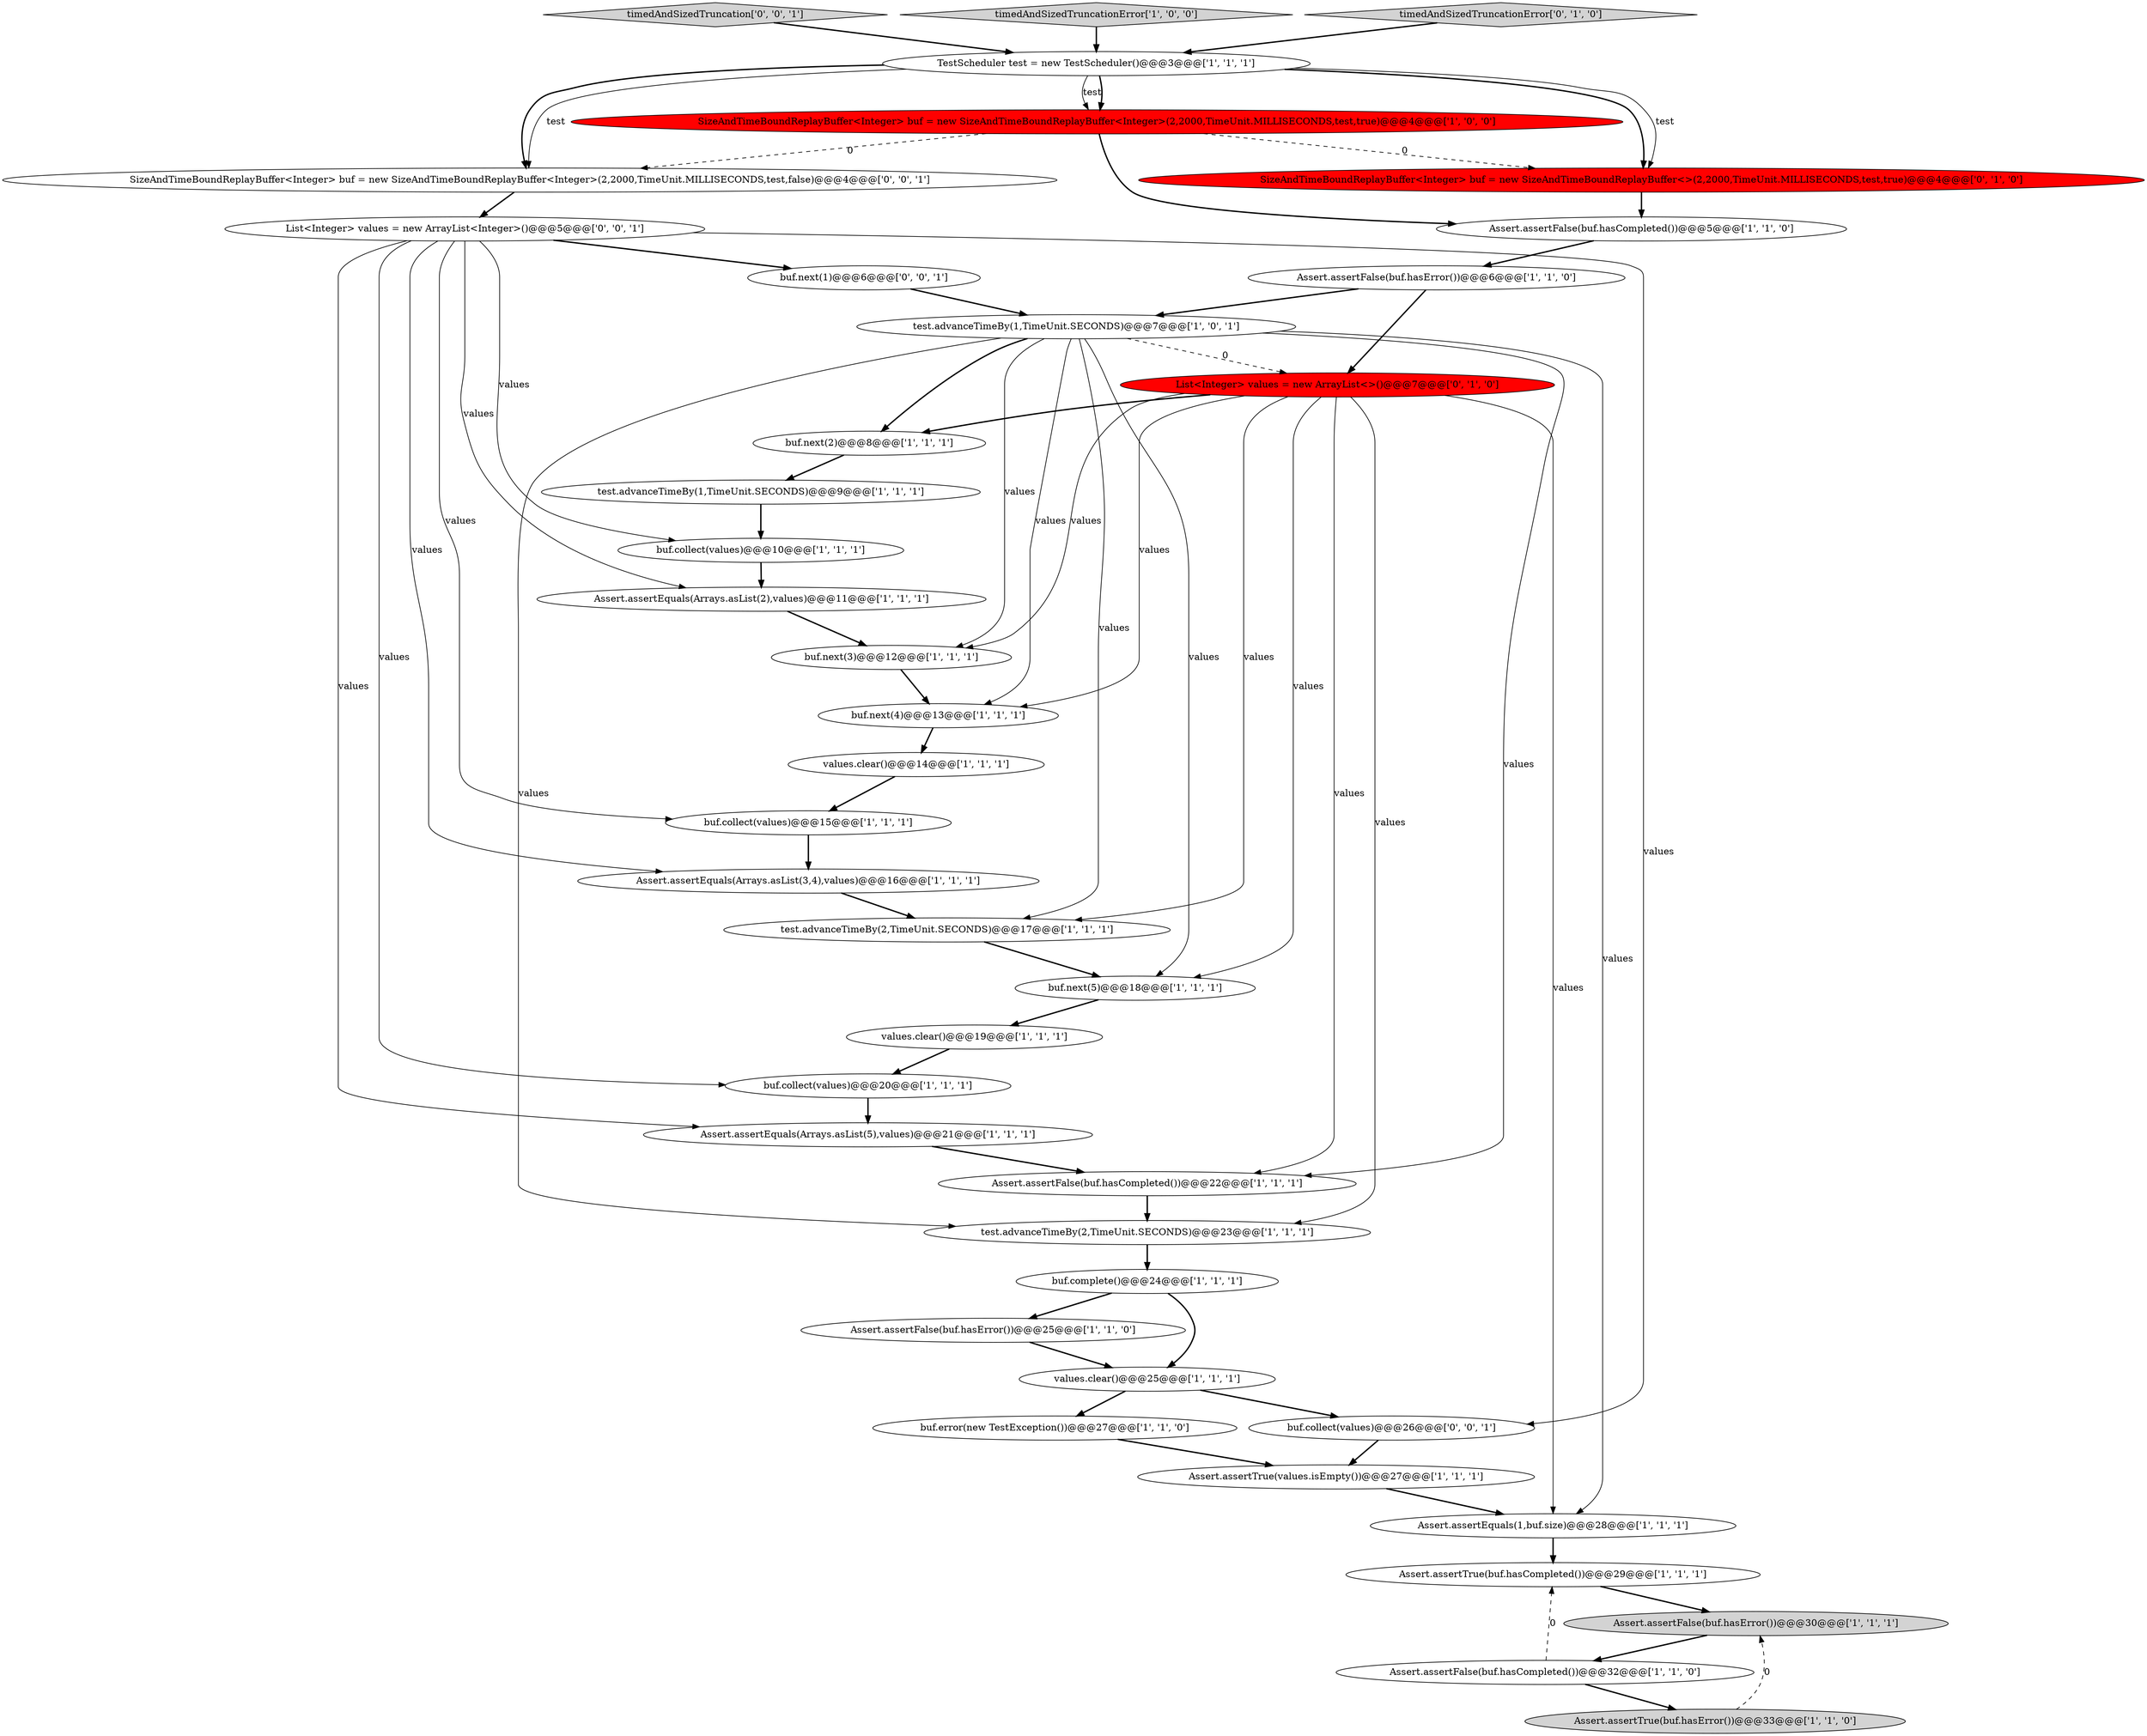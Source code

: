 digraph {
39 [style = filled, label = "SizeAndTimeBoundReplayBuffer<Integer> buf = new SizeAndTimeBoundReplayBuffer<Integer>(2,2000,TimeUnit.MILLISECONDS,test,false)@@@4@@@['0', '0', '1']", fillcolor = white, shape = ellipse image = "AAA0AAABBB3BBB"];
31 [style = filled, label = "Assert.assertFalse(buf.hasError())@@@30@@@['1', '1', '1']", fillcolor = lightgray, shape = ellipse image = "AAA0AAABBB1BBB"];
9 [style = filled, label = "values.clear()@@@25@@@['1', '1', '1']", fillcolor = white, shape = ellipse image = "AAA0AAABBB1BBB"];
30 [style = filled, label = "Assert.assertFalse(buf.hasError())@@@25@@@['1', '1', '0']", fillcolor = white, shape = ellipse image = "AAA0AAABBB1BBB"];
36 [style = filled, label = "timedAndSizedTruncation['0', '0', '1']", fillcolor = lightgray, shape = diamond image = "AAA0AAABBB3BBB"];
4 [style = filled, label = "buf.error(new TestException())@@@27@@@['1', '1', '0']", fillcolor = white, shape = ellipse image = "AAA0AAABBB1BBB"];
24 [style = filled, label = "TestScheduler test = new TestScheduler()@@@3@@@['1', '1', '1']", fillcolor = white, shape = ellipse image = "AAA0AAABBB1BBB"];
26 [style = filled, label = "SizeAndTimeBoundReplayBuffer<Integer> buf = new SizeAndTimeBoundReplayBuffer<Integer>(2,2000,TimeUnit.MILLISECONDS,test,true)@@@4@@@['1', '0', '0']", fillcolor = red, shape = ellipse image = "AAA1AAABBB1BBB"];
29 [style = filled, label = "values.clear()@@@19@@@['1', '1', '1']", fillcolor = white, shape = ellipse image = "AAA0AAABBB1BBB"];
1 [style = filled, label = "test.advanceTimeBy(2,TimeUnit.SECONDS)@@@23@@@['1', '1', '1']", fillcolor = white, shape = ellipse image = "AAA0AAABBB1BBB"];
11 [style = filled, label = "Assert.assertEquals(Arrays.asList(3,4),values)@@@16@@@['1', '1', '1']", fillcolor = white, shape = ellipse image = "AAA0AAABBB1BBB"];
3 [style = filled, label = "Assert.assertFalse(buf.hasCompleted())@@@32@@@['1', '1', '0']", fillcolor = white, shape = ellipse image = "AAA0AAABBB1BBB"];
5 [style = filled, label = "test.advanceTimeBy(1,TimeUnit.SECONDS)@@@9@@@['1', '1', '1']", fillcolor = white, shape = ellipse image = "AAA0AAABBB1BBB"];
20 [style = filled, label = "Assert.assertFalse(buf.hasError())@@@6@@@['1', '1', '0']", fillcolor = white, shape = ellipse image = "AAA0AAABBB1BBB"];
25 [style = filled, label = "buf.collect(values)@@@15@@@['1', '1', '1']", fillcolor = white, shape = ellipse image = "AAA0AAABBB1BBB"];
21 [style = filled, label = "buf.collect(values)@@@10@@@['1', '1', '1']", fillcolor = white, shape = ellipse image = "AAA0AAABBB1BBB"];
28 [style = filled, label = "buf.collect(values)@@@20@@@['1', '1', '1']", fillcolor = white, shape = ellipse image = "AAA0AAABBB1BBB"];
13 [style = filled, label = "test.advanceTimeBy(2,TimeUnit.SECONDS)@@@17@@@['1', '1', '1']", fillcolor = white, shape = ellipse image = "AAA0AAABBB1BBB"];
10 [style = filled, label = "Assert.assertTrue(buf.hasCompleted())@@@29@@@['1', '1', '1']", fillcolor = white, shape = ellipse image = "AAA0AAABBB1BBB"];
37 [style = filled, label = "buf.collect(values)@@@26@@@['0', '0', '1']", fillcolor = white, shape = ellipse image = "AAA0AAABBB3BBB"];
15 [style = filled, label = "Assert.assertFalse(buf.hasCompleted())@@@22@@@['1', '1', '1']", fillcolor = white, shape = ellipse image = "AAA0AAABBB1BBB"];
19 [style = filled, label = "Assert.assertEquals(1,buf.size)@@@28@@@['1', '1', '1']", fillcolor = white, shape = ellipse image = "AAA0AAABBB1BBB"];
17 [style = filled, label = "Assert.assertTrue(buf.hasError())@@@33@@@['1', '1', '0']", fillcolor = lightgray, shape = ellipse image = "AAA0AAABBB1BBB"];
33 [style = filled, label = "SizeAndTimeBoundReplayBuffer<Integer> buf = new SizeAndTimeBoundReplayBuffer<>(2,2000,TimeUnit.MILLISECONDS,test,true)@@@4@@@['0', '1', '0']", fillcolor = red, shape = ellipse image = "AAA1AAABBB2BBB"];
7 [style = filled, label = "buf.next(5)@@@18@@@['1', '1', '1']", fillcolor = white, shape = ellipse image = "AAA0AAABBB1BBB"];
12 [style = filled, label = "Assert.assertFalse(buf.hasCompleted())@@@5@@@['1', '1', '0']", fillcolor = white, shape = ellipse image = "AAA0AAABBB1BBB"];
18 [style = filled, label = "timedAndSizedTruncationError['1', '0', '0']", fillcolor = lightgray, shape = diamond image = "AAA0AAABBB1BBB"];
2 [style = filled, label = "buf.next(2)@@@8@@@['1', '1', '1']", fillcolor = white, shape = ellipse image = "AAA0AAABBB1BBB"];
23 [style = filled, label = "buf.complete()@@@24@@@['1', '1', '1']", fillcolor = white, shape = ellipse image = "AAA0AAABBB1BBB"];
32 [style = filled, label = "List<Integer> values = new ArrayList<>()@@@7@@@['0', '1', '0']", fillcolor = red, shape = ellipse image = "AAA1AAABBB2BBB"];
6 [style = filled, label = "Assert.assertEquals(Arrays.asList(2),values)@@@11@@@['1', '1', '1']", fillcolor = white, shape = ellipse image = "AAA0AAABBB1BBB"];
35 [style = filled, label = "List<Integer> values = new ArrayList<Integer>()@@@5@@@['0', '0', '1']", fillcolor = white, shape = ellipse image = "AAA0AAABBB3BBB"];
22 [style = filled, label = "buf.next(4)@@@13@@@['1', '1', '1']", fillcolor = white, shape = ellipse image = "AAA0AAABBB1BBB"];
27 [style = filled, label = "test.advanceTimeBy(1,TimeUnit.SECONDS)@@@7@@@['1', '0', '1']", fillcolor = white, shape = ellipse image = "AAA0AAABBB1BBB"];
0 [style = filled, label = "Assert.assertTrue(values.isEmpty())@@@27@@@['1', '1', '1']", fillcolor = white, shape = ellipse image = "AAA0AAABBB1BBB"];
8 [style = filled, label = "Assert.assertEquals(Arrays.asList(5),values)@@@21@@@['1', '1', '1']", fillcolor = white, shape = ellipse image = "AAA0AAABBB1BBB"];
38 [style = filled, label = "buf.next(1)@@@6@@@['0', '0', '1']", fillcolor = white, shape = ellipse image = "AAA0AAABBB3BBB"];
16 [style = filled, label = "buf.next(3)@@@12@@@['1', '1', '1']", fillcolor = white, shape = ellipse image = "AAA0AAABBB1BBB"];
34 [style = filled, label = "timedAndSizedTruncationError['0', '1', '0']", fillcolor = lightgray, shape = diamond image = "AAA0AAABBB2BBB"];
14 [style = filled, label = "values.clear()@@@14@@@['1', '1', '1']", fillcolor = white, shape = ellipse image = "AAA0AAABBB1BBB"];
35->11 [style = solid, label="values"];
37->0 [style = bold, label=""];
18->24 [style = bold, label=""];
14->25 [style = bold, label=""];
8->15 [style = bold, label=""];
23->30 [style = bold, label=""];
10->31 [style = bold, label=""];
21->6 [style = bold, label=""];
35->6 [style = solid, label="values"];
0->19 [style = bold, label=""];
35->25 [style = solid, label="values"];
24->26 [style = solid, label="test"];
9->4 [style = bold, label=""];
24->39 [style = solid, label="test"];
35->28 [style = solid, label="values"];
24->39 [style = bold, label=""];
12->20 [style = bold, label=""];
27->1 [style = solid, label="values"];
20->32 [style = bold, label=""];
38->27 [style = bold, label=""];
27->13 [style = solid, label="values"];
19->10 [style = bold, label=""];
30->9 [style = bold, label=""];
26->33 [style = dashed, label="0"];
33->12 [style = bold, label=""];
35->21 [style = solid, label="values"];
32->13 [style = solid, label="values"];
16->22 [style = bold, label=""];
17->31 [style = dashed, label="0"];
32->2 [style = bold, label=""];
27->19 [style = solid, label="values"];
9->37 [style = bold, label=""];
1->23 [style = bold, label=""];
4->0 [style = bold, label=""];
20->27 [style = bold, label=""];
29->28 [style = bold, label=""];
5->21 [style = bold, label=""];
24->33 [style = bold, label=""];
24->26 [style = bold, label=""];
26->39 [style = dashed, label="0"];
26->12 [style = bold, label=""];
34->24 [style = bold, label=""];
32->15 [style = solid, label="values"];
36->24 [style = bold, label=""];
27->16 [style = solid, label="values"];
32->22 [style = solid, label="values"];
27->22 [style = solid, label="values"];
15->1 [style = bold, label=""];
6->16 [style = bold, label=""];
25->11 [style = bold, label=""];
13->7 [style = bold, label=""];
39->35 [style = bold, label=""];
32->7 [style = solid, label="values"];
11->13 [style = bold, label=""];
28->8 [style = bold, label=""];
27->32 [style = dashed, label="0"];
35->37 [style = solid, label="values"];
3->17 [style = bold, label=""];
32->1 [style = solid, label="values"];
3->10 [style = dashed, label="0"];
32->19 [style = solid, label="values"];
35->8 [style = solid, label="values"];
35->38 [style = bold, label=""];
31->3 [style = bold, label=""];
24->33 [style = solid, label="test"];
32->16 [style = solid, label="values"];
27->15 [style = solid, label="values"];
22->14 [style = bold, label=""];
23->9 [style = bold, label=""];
27->2 [style = bold, label=""];
27->7 [style = solid, label="values"];
2->5 [style = bold, label=""];
7->29 [style = bold, label=""];
}
